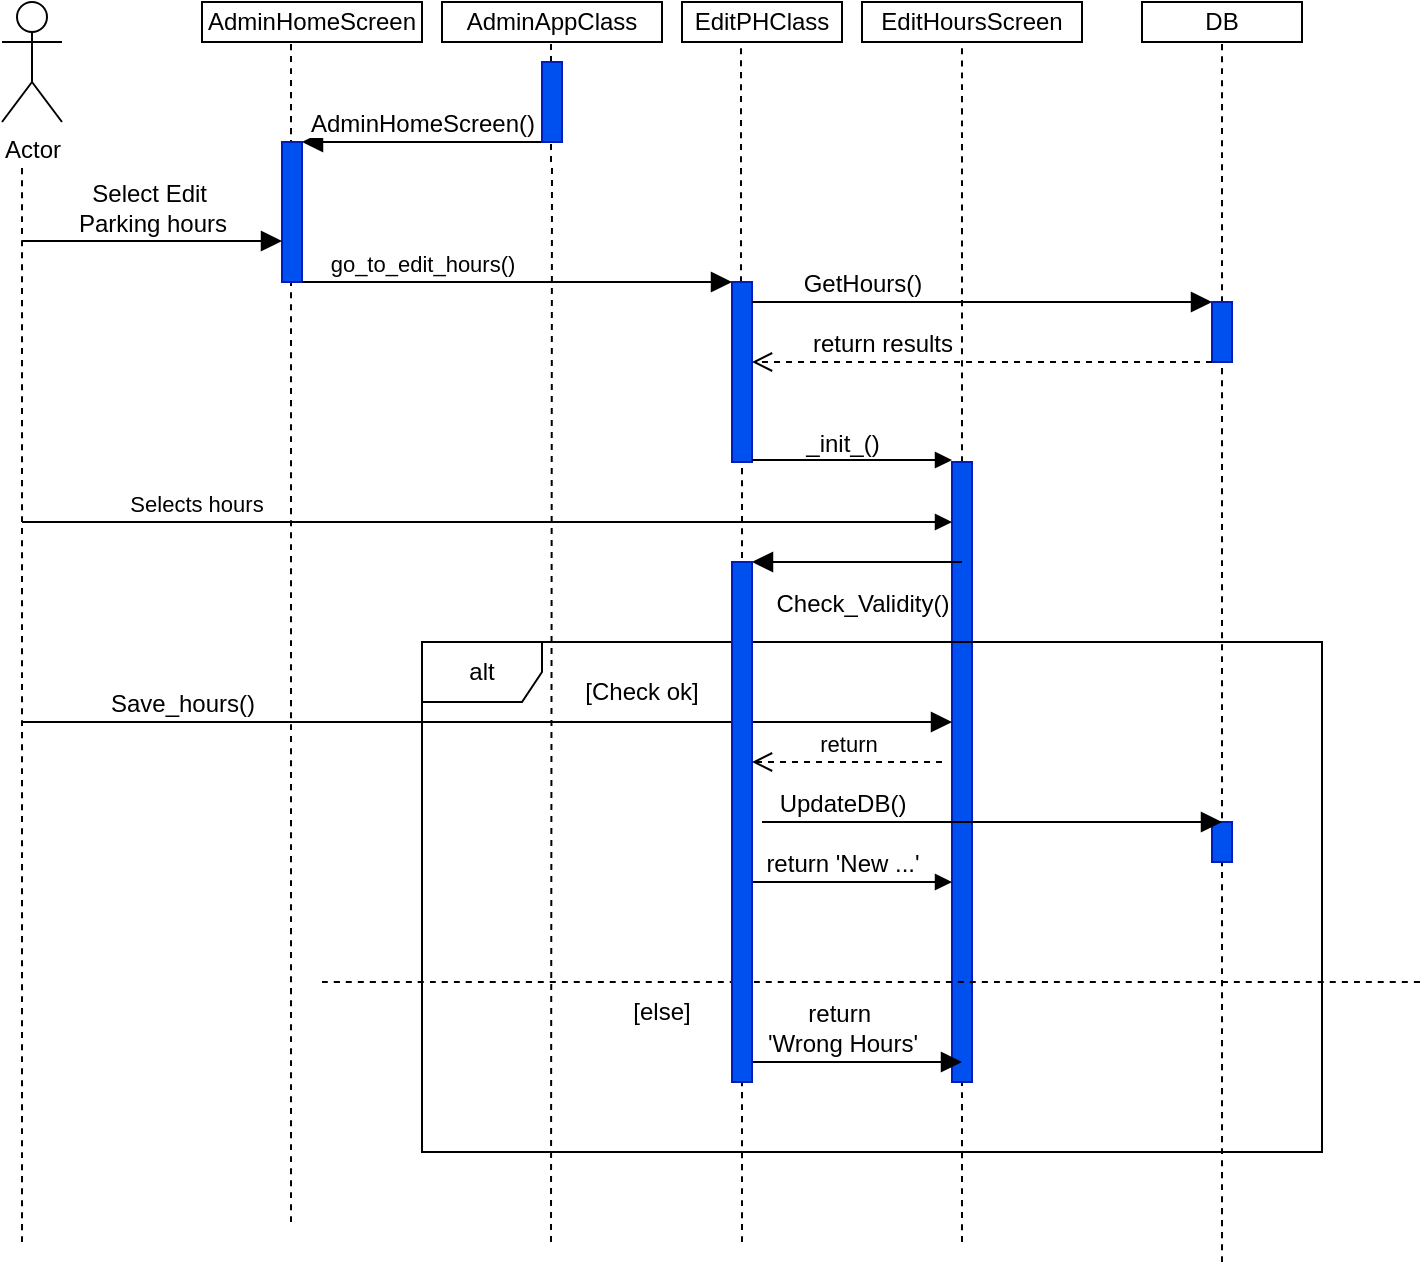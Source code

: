 <mxfile version="27.0.9">
  <diagram name="Page-1" id="2YBvvXClWsGukQMizWep">
    <mxGraphModel dx="1042" dy="623" grid="1" gridSize="10" guides="1" tooltips="1" connect="1" arrows="1" fold="1" page="1" pageScale="1" pageWidth="850" pageHeight="1100" math="0" shadow="0">
      <root>
        <mxCell id="0" />
        <mxCell id="1" parent="0" />
        <mxCell id="UUqe1rCwqXkSy-kp3-O1-1" value="Actor" style="shape=umlActor;verticalLabelPosition=bottom;verticalAlign=top;html=1;outlineConnect=0;" parent="1" vertex="1">
          <mxGeometry x="20" y="20" width="30" height="60" as="geometry" />
        </mxCell>
        <mxCell id="UUqe1rCwqXkSy-kp3-O1-5" value="AdminHomeScreen" style="rounded=0;whiteSpace=wrap;html=1;" parent="1" vertex="1">
          <mxGeometry x="120" y="20" width="110" height="20" as="geometry" />
        </mxCell>
        <mxCell id="UUqe1rCwqXkSy-kp3-O1-6" value="EditPHClass" style="rounded=0;whiteSpace=wrap;html=1;" parent="1" vertex="1">
          <mxGeometry x="360" y="20" width="80" height="20" as="geometry" />
        </mxCell>
        <mxCell id="UUqe1rCwqXkSy-kp3-O1-7" value="EditHoursScreen" style="rounded=0;whiteSpace=wrap;html=1;" parent="1" vertex="1">
          <mxGeometry x="450" y="20" width="110" height="20" as="geometry" />
        </mxCell>
        <mxCell id="UUqe1rCwqXkSy-kp3-O1-8" value="DB" style="rounded=0;whiteSpace=wrap;html=1;" parent="1" vertex="1">
          <mxGeometry x="590" y="20" width="80" height="20" as="geometry" />
        </mxCell>
        <mxCell id="UUqe1rCwqXkSy-kp3-O1-9" value="" style="endArrow=none;dashed=1;html=1;rounded=0;fontSize=12;startSize=8;endSize=8;curved=1;" parent="1" edge="1">
          <mxGeometry width="50" height="50" relative="1" as="geometry">
            <mxPoint x="30" y="640" as="sourcePoint" />
            <mxPoint x="30" y="100" as="targetPoint" />
          </mxGeometry>
        </mxCell>
        <mxCell id="UUqe1rCwqXkSy-kp3-O1-10" value="" style="endArrow=none;dashed=1;html=1;rounded=0;fontSize=12;startSize=8;endSize=8;curved=1;" parent="1" source="UUqe1rCwqXkSy-kp3-O1-14" edge="1">
          <mxGeometry width="50" height="50" relative="1" as="geometry">
            <mxPoint x="630" y="600" as="sourcePoint" />
            <mxPoint x="630" y="40" as="targetPoint" />
          </mxGeometry>
        </mxCell>
        <mxCell id="UUqe1rCwqXkSy-kp3-O1-11" value="" style="endArrow=none;dashed=1;html=1;rounded=0;fontSize=12;startSize=8;endSize=8;curved=1;" parent="1" source="UUqe1rCwqXkSy-kp3-O1-26" edge="1">
          <mxGeometry width="50" height="50" relative="1" as="geometry">
            <mxPoint x="500" y="600" as="sourcePoint" />
            <mxPoint x="500" y="40" as="targetPoint" />
          </mxGeometry>
        </mxCell>
        <mxCell id="UUqe1rCwqXkSy-kp3-O1-12" value="" style="endArrow=none;dashed=1;html=1;rounded=0;fontSize=12;startSize=8;endSize=8;curved=1;" parent="1" source="UUqe1rCwqXkSy-kp3-O1-15" edge="1">
          <mxGeometry width="50" height="50" relative="1" as="geometry">
            <mxPoint x="389.5" y="600" as="sourcePoint" />
            <mxPoint x="389.5" y="40" as="targetPoint" />
          </mxGeometry>
        </mxCell>
        <mxCell id="UUqe1rCwqXkSy-kp3-O1-13" value="" style="endArrow=none;dashed=1;html=1;rounded=0;fontSize=12;startSize=8;endSize=8;curved=1;" parent="1" edge="1">
          <mxGeometry width="50" height="50" relative="1" as="geometry">
            <mxPoint x="164.5" y="110" as="sourcePoint" />
            <mxPoint x="164.5" y="40" as="targetPoint" />
          </mxGeometry>
        </mxCell>
        <mxCell id="UUqe1rCwqXkSy-kp3-O1-17" value="" style="endArrow=none;dashed=1;html=1;rounded=0;fontSize=12;startSize=8;endSize=8;curved=1;" parent="1" edge="1">
          <mxGeometry width="50" height="50" relative="1" as="geometry">
            <mxPoint x="164.5" y="630" as="sourcePoint" />
            <mxPoint x="164.5" y="160" as="targetPoint" />
          </mxGeometry>
        </mxCell>
        <mxCell id="UUqe1rCwqXkSy-kp3-O1-16" value="" style="html=1;points=[[0,0,0,0,5],[0,1,0,0,-5],[1,0,0,0,5],[1,1,0,0,-5]];perimeter=orthogonalPerimeter;outlineConnect=0;targetShapes=umlLifeline;portConstraint=eastwest;newEdgeStyle={&quot;curved&quot;:0,&quot;rounded&quot;:0};fillColor=#0050ef;fontColor=#ffffff;strokeColor=#001DBC;" parent="1" vertex="1">
          <mxGeometry x="160" y="90" width="10" height="70" as="geometry" />
        </mxCell>
        <mxCell id="UUqe1rCwqXkSy-kp3-O1-18" value="Select Edit&amp;nbsp;&lt;div&gt;Parking hours&lt;/div&gt;" style="html=1;verticalAlign=bottom;endArrow=block;curved=0;rounded=0;fontSize=12;startSize=8;endSize=8;" parent="1" target="UUqe1rCwqXkSy-kp3-O1-16" edge="1">
          <mxGeometry width="80" relative="1" as="geometry">
            <mxPoint x="30" y="139.5" as="sourcePoint" />
            <mxPoint x="110" y="139.5" as="targetPoint" />
          </mxGeometry>
        </mxCell>
        <mxCell id="UUqe1rCwqXkSy-kp3-O1-19" value="" style="endArrow=none;dashed=1;html=1;rounded=0;fontSize=12;startSize=8;endSize=8;curved=1;" parent="1" target="UUqe1rCwqXkSy-kp3-O1-15" edge="1">
          <mxGeometry width="50" height="50" relative="1" as="geometry">
            <mxPoint x="390" y="640" as="sourcePoint" />
            <mxPoint x="299.5" y="40" as="targetPoint" />
          </mxGeometry>
        </mxCell>
        <mxCell id="UUqe1rCwqXkSy-kp3-O1-15" value="" style="html=1;points=[[0,0,0,0,5],[0,1,0,0,-5],[1,0,0,0,5],[1,1,0,0,-5]];perimeter=orthogonalPerimeter;outlineConnect=0;targetShapes=umlLifeline;portConstraint=eastwest;newEdgeStyle={&quot;curved&quot;:0,&quot;rounded&quot;:0};fillColor=#0050ef;fontColor=#ffffff;strokeColor=#001DBC;" parent="1" vertex="1">
          <mxGeometry x="385" y="160" width="10" height="90" as="geometry" />
        </mxCell>
        <mxCell id="UUqe1rCwqXkSy-kp3-O1-20" value="AdminHomeScreen()" style="html=1;verticalAlign=bottom;endArrow=block;curved=0;rounded=0;fontSize=12;startSize=8;endSize=8;" parent="1" source="qONuOlDzcWgrY1iT0JVq-5" edge="1">
          <mxGeometry width="80" relative="1" as="geometry">
            <mxPoint x="270" y="90" as="sourcePoint" />
            <mxPoint x="170" y="90" as="targetPoint" />
          </mxGeometry>
        </mxCell>
        <mxCell id="UUqe1rCwqXkSy-kp3-O1-21" value="GetHours()" style="html=1;verticalAlign=bottom;endArrow=block;curved=0;rounded=0;fontSize=12;startSize=8;endSize=8;" parent="1" target="UUqe1rCwqXkSy-kp3-O1-14" edge="1">
          <mxGeometry x="-0.522" width="80" relative="1" as="geometry">
            <mxPoint x="395" y="170" as="sourcePoint" />
            <mxPoint x="475" y="170" as="targetPoint" />
            <mxPoint as="offset" />
          </mxGeometry>
        </mxCell>
        <mxCell id="UUqe1rCwqXkSy-kp3-O1-22" value="" style="endArrow=none;dashed=1;html=1;rounded=0;fontSize=12;startSize=8;endSize=8;curved=1;" parent="1" target="UUqe1rCwqXkSy-kp3-O1-14" edge="1">
          <mxGeometry width="50" height="50" relative="1" as="geometry">
            <mxPoint x="630" y="650" as="sourcePoint" />
            <mxPoint x="540" y="40" as="targetPoint" />
          </mxGeometry>
        </mxCell>
        <mxCell id="UUqe1rCwqXkSy-kp3-O1-14" value="" style="html=1;points=[[0,0,0,0,5],[0,1,0,0,-5],[1,0,0,0,5],[1,1,0,0,-5]];perimeter=orthogonalPerimeter;outlineConnect=0;targetShapes=umlLifeline;portConstraint=eastwest;newEdgeStyle={&quot;curved&quot;:0,&quot;rounded&quot;:0};fillColor=#0050ef;fontColor=#ffffff;strokeColor=#001DBC;" parent="1" vertex="1">
          <mxGeometry x="625" y="170" width="10" height="30" as="geometry" />
        </mxCell>
        <mxCell id="UUqe1rCwqXkSy-kp3-O1-23" value="_init_()" style="html=1;verticalAlign=bottom;endArrow=block;curved=0;rounded=0;fontSize=12;startSize=8;endSize=8;" parent="1" target="UUqe1rCwqXkSy-kp3-O1-15" edge="1">
          <mxGeometry x="1" y="-105" width="80" relative="1" as="geometry">
            <mxPoint x="170" y="160" as="sourcePoint" />
            <mxPoint x="250" y="160" as="targetPoint" />
            <mxPoint x="55" y="-15" as="offset" />
          </mxGeometry>
        </mxCell>
        <mxCell id="UUqe1rCwqXkSy-kp3-O1-24" value="return results" style="html=1;verticalAlign=bottom;endArrow=open;dashed=1;endSize=8;curved=0;rounded=0;fontSize=12;exitX=0;exitY=1;exitDx=0;exitDy=0;exitPerimeter=0;" parent="1" source="UUqe1rCwqXkSy-kp3-O1-14" edge="1">
          <mxGeometry x="0.441" relative="1" as="geometry">
            <mxPoint x="620" y="200" as="sourcePoint" />
            <mxPoint x="395" y="200" as="targetPoint" />
            <mxPoint as="offset" />
          </mxGeometry>
        </mxCell>
        <mxCell id="UUqe1rCwqXkSy-kp3-O1-25" value="" style="endArrow=none;dashed=1;html=1;rounded=0;fontSize=12;startSize=8;endSize=8;curved=1;" parent="1" target="UUqe1rCwqXkSy-kp3-O1-26" edge="1">
          <mxGeometry width="50" height="50" relative="1" as="geometry">
            <mxPoint x="500" y="640" as="sourcePoint" />
            <mxPoint x="410" y="40" as="targetPoint" />
          </mxGeometry>
        </mxCell>
        <mxCell id="UUqe1rCwqXkSy-kp3-O1-26" value="" style="html=1;points=[[0,0,0,0,5],[0,1,0,0,-5],[1,0,0,0,5],[1,1,0,0,-5]];perimeter=orthogonalPerimeter;outlineConnect=0;targetShapes=umlLifeline;portConstraint=eastwest;newEdgeStyle={&quot;curved&quot;:0,&quot;rounded&quot;:0};fillColor=#0050ef;fontColor=#ffffff;strokeColor=#001DBC;" parent="1" vertex="1">
          <mxGeometry x="495" y="250" width="10" height="310" as="geometry" />
        </mxCell>
        <mxCell id="UUqe1rCwqXkSy-kp3-O1-27" value="go_to_edit_hours()" style="html=1;verticalAlign=bottom;endArrow=block;curved=0;rounded=0;" parent="1" edge="1">
          <mxGeometry x="-1" y="187" width="80" relative="1" as="geometry">
            <mxPoint x="395" y="249" as="sourcePoint" />
            <mxPoint x="495" y="249" as="targetPoint" />
            <mxPoint x="-165" y="98" as="offset" />
          </mxGeometry>
        </mxCell>
        <mxCell id="UUqe1rCwqXkSy-kp3-O1-28" value="Selects hours" style="html=1;verticalAlign=bottom;endArrow=block;curved=0;rounded=0;" parent="1" target="UUqe1rCwqXkSy-kp3-O1-26" edge="1">
          <mxGeometry x="-0.627" width="80" relative="1" as="geometry">
            <mxPoint x="30" y="280" as="sourcePoint" />
            <mxPoint x="400" y="280" as="targetPoint" />
            <mxPoint as="offset" />
          </mxGeometry>
        </mxCell>
        <mxCell id="UUqe1rCwqXkSy-kp3-O1-30" value="Check_&lt;span style=&quot;background-color: light-dark(#ffffff, var(--ge-dark-color, #121212)); color: light-dark(rgb(0, 0, 0), rgb(255, 255, 255));&quot;&gt;Validity()&lt;/span&gt;" style="html=1;verticalAlign=bottom;endArrow=block;curved=0;rounded=0;fontSize=12;startSize=8;endSize=8;" parent="1" edge="1" target="zo2WVW-2bI0FWXQZ1a4A-2">
          <mxGeometry x="-0.048" y="30" width="80" relative="1" as="geometry">
            <mxPoint x="500" y="300" as="sourcePoint" />
            <mxPoint x="400" y="300" as="targetPoint" />
            <Array as="points" />
            <mxPoint as="offset" />
          </mxGeometry>
        </mxCell>
        <mxCell id="UUqe1rCwqXkSy-kp3-O1-31" value="alt" style="shape=umlFrame;whiteSpace=wrap;html=1;pointerEvents=0;" parent="1" vertex="1">
          <mxGeometry x="230" y="340" width="450" height="255" as="geometry" />
        </mxCell>
        <mxCell id="UUqe1rCwqXkSy-kp3-O1-35" value="[Check ok]" style="text;html=1;align=center;verticalAlign=middle;whiteSpace=wrap;rounded=0;" parent="1" vertex="1">
          <mxGeometry x="310" y="350" width="60" height="30" as="geometry" />
        </mxCell>
        <mxCell id="UUqe1rCwqXkSy-kp3-O1-36" value="" style="html=1;points=[[0,0,0,0,5],[0,1,0,0,-5],[1,0,0,0,5],[1,1,0,0,-5]];perimeter=orthogonalPerimeter;outlineConnect=0;targetShapes=umlLifeline;portConstraint=eastwest;newEdgeStyle={&quot;curved&quot;:0,&quot;rounded&quot;:0};fillColor=#0050ef;fontColor=#ffffff;strokeColor=#001DBC;" parent="1" vertex="1">
          <mxGeometry x="625" y="430" width="10" height="20" as="geometry" />
        </mxCell>
        <mxCell id="UUqe1rCwqXkSy-kp3-O1-37" value="UpdateDB()" style="html=1;verticalAlign=bottom;endArrow=block;curved=0;rounded=0;fontSize=12;startSize=8;endSize=8;" parent="1" edge="1">
          <mxGeometry x="-0.652" width="80" relative="1" as="geometry">
            <mxPoint x="400" y="430" as="sourcePoint" />
            <mxPoint x="630" y="430" as="targetPoint" />
            <mxPoint as="offset" />
          </mxGeometry>
        </mxCell>
        <mxCell id="UUqe1rCwqXkSy-kp3-O1-39" value="return&amp;nbsp;&lt;span style=&quot;background-color: light-dark(#ffffff, var(--ge-dark-color, #121212)); color: light-dark(rgb(0, 0, 0), rgb(255, 255, 255));&quot;&gt;&#39;New ...&#39;&lt;/span&gt;" style="html=1;verticalAlign=bottom;startArrow=oval;startFill=1;endArrow=block;startSize=8;curved=0;rounded=0;fontSize=12;" parent="1" edge="1">
          <mxGeometry x="-0.048" width="60" relative="1" as="geometry">
            <mxPoint x="390" y="460" as="sourcePoint" />
            <mxPoint x="495" y="460" as="targetPoint" />
            <Array as="points">
              <mxPoint x="450" y="460" />
              <mxPoint x="470" y="460" />
            </Array>
            <mxPoint as="offset" />
          </mxGeometry>
        </mxCell>
        <mxCell id="UUqe1rCwqXkSy-kp3-O1-40" value="" style="endArrow=none;dashed=1;html=1;rounded=0;fontSize=12;startSize=8;endSize=8;curved=1;" parent="1" edge="1">
          <mxGeometry width="50" height="50" relative="1" as="geometry">
            <mxPoint x="180" y="510" as="sourcePoint" />
            <mxPoint x="730" y="510" as="targetPoint" />
          </mxGeometry>
        </mxCell>
        <mxCell id="UUqe1rCwqXkSy-kp3-O1-41" value="return&amp;nbsp;&lt;div&gt;&#39;Wrong Hours&#39;&lt;/div&gt;" style="html=1;verticalAlign=bottom;endArrow=block;curved=0;rounded=0;fontSize=12;startSize=8;endSize=8;" parent="1" edge="1">
          <mxGeometry x="-0.143" width="80" relative="1" as="geometry">
            <mxPoint x="395" y="550" as="sourcePoint" />
            <mxPoint x="500" y="550" as="targetPoint" />
            <Array as="points">
              <mxPoint x="455" y="550" />
              <mxPoint x="480" y="550" />
            </Array>
            <mxPoint as="offset" />
          </mxGeometry>
        </mxCell>
        <mxCell id="UUqe1rCwqXkSy-kp3-O1-43" value="[else]" style="text;html=1;align=center;verticalAlign=middle;whiteSpace=wrap;rounded=0;" parent="1" vertex="1">
          <mxGeometry x="320" y="510" width="60" height="30" as="geometry" />
        </mxCell>
        <mxCell id="UUqe1rCwqXkSy-kp3-O1-44" value="Save_hours()" style="html=1;verticalAlign=bottom;endArrow=block;curved=0;rounded=0;fontSize=12;startSize=8;endSize=8;" parent="1" edge="1">
          <mxGeometry x="-0.656" width="80" relative="1" as="geometry">
            <mxPoint x="30" y="380" as="sourcePoint" />
            <mxPoint x="495" y="380" as="targetPoint" />
            <mxPoint as="offset" />
          </mxGeometry>
        </mxCell>
        <mxCell id="qONuOlDzcWgrY1iT0JVq-3" value="AdminAppClass" style="whiteSpace=wrap;html=1;" parent="1" vertex="1">
          <mxGeometry x="240" y="20" width="110" height="20" as="geometry" />
        </mxCell>
        <mxCell id="qONuOlDzcWgrY1iT0JVq-4" value="" style="endArrow=none;dashed=1;html=1;rounded=0;" parent="1" source="qONuOlDzcWgrY1iT0JVq-5" edge="1">
          <mxGeometry width="50" height="50" relative="1" as="geometry">
            <mxPoint x="294.5" y="100" as="sourcePoint" />
            <mxPoint x="294.5" y="40" as="targetPoint" />
          </mxGeometry>
        </mxCell>
        <mxCell id="qONuOlDzcWgrY1iT0JVq-6" value="" style="endArrow=none;dashed=1;html=1;rounded=0;" parent="1" edge="1">
          <mxGeometry width="50" height="50" relative="1" as="geometry">
            <mxPoint x="294.5" y="640" as="sourcePoint" />
            <mxPoint x="295" y="100" as="targetPoint" />
          </mxGeometry>
        </mxCell>
        <mxCell id="qONuOlDzcWgrY1iT0JVq-7" value="" style="endArrow=none;dashed=1;html=1;rounded=0;" parent="1" target="qONuOlDzcWgrY1iT0JVq-5" edge="1">
          <mxGeometry width="50" height="50" relative="1" as="geometry">
            <mxPoint x="294.5" y="100" as="sourcePoint" />
            <mxPoint x="294.5" y="40" as="targetPoint" />
          </mxGeometry>
        </mxCell>
        <mxCell id="qONuOlDzcWgrY1iT0JVq-5" value="" style="html=1;points=[[0,0,0,0,5],[0,1,0,0,-5],[1,0,0,0,5],[1,1,0,0,-5]];perimeter=orthogonalPerimeter;outlineConnect=0;targetShapes=umlLifeline;portConstraint=eastwest;newEdgeStyle={&quot;curved&quot;:0,&quot;rounded&quot;:0};fillColor=#0050ef;fontColor=#ffffff;strokeColor=#001DBC;" parent="1" vertex="1">
          <mxGeometry x="290" y="50" width="10" height="40" as="geometry" />
        </mxCell>
        <mxCell id="zo2WVW-2bI0FWXQZ1a4A-2" value="" style="html=1;points=[[0,0,0,0,5],[0,1,0,0,-5],[1,0,0,0,5],[1,1,0,0,-5]];perimeter=orthogonalPerimeter;outlineConnect=0;targetShapes=umlLifeline;portConstraint=eastwest;newEdgeStyle={&quot;curved&quot;:0,&quot;rounded&quot;:0};fillColor=#0050ef;fontColor=#ffffff;strokeColor=#001DBC;" vertex="1" parent="1">
          <mxGeometry x="385" y="300" width="10" height="260" as="geometry" />
        </mxCell>
        <mxCell id="zo2WVW-2bI0FWXQZ1a4A-5" value="return" style="html=1;verticalAlign=bottom;endArrow=open;dashed=1;endSize=8;curved=0;rounded=0;" edge="1" parent="1" target="zo2WVW-2bI0FWXQZ1a4A-2">
          <mxGeometry relative="1" as="geometry">
            <mxPoint x="490" y="400" as="sourcePoint" />
            <mxPoint x="410" y="400" as="targetPoint" />
          </mxGeometry>
        </mxCell>
      </root>
    </mxGraphModel>
  </diagram>
</mxfile>
